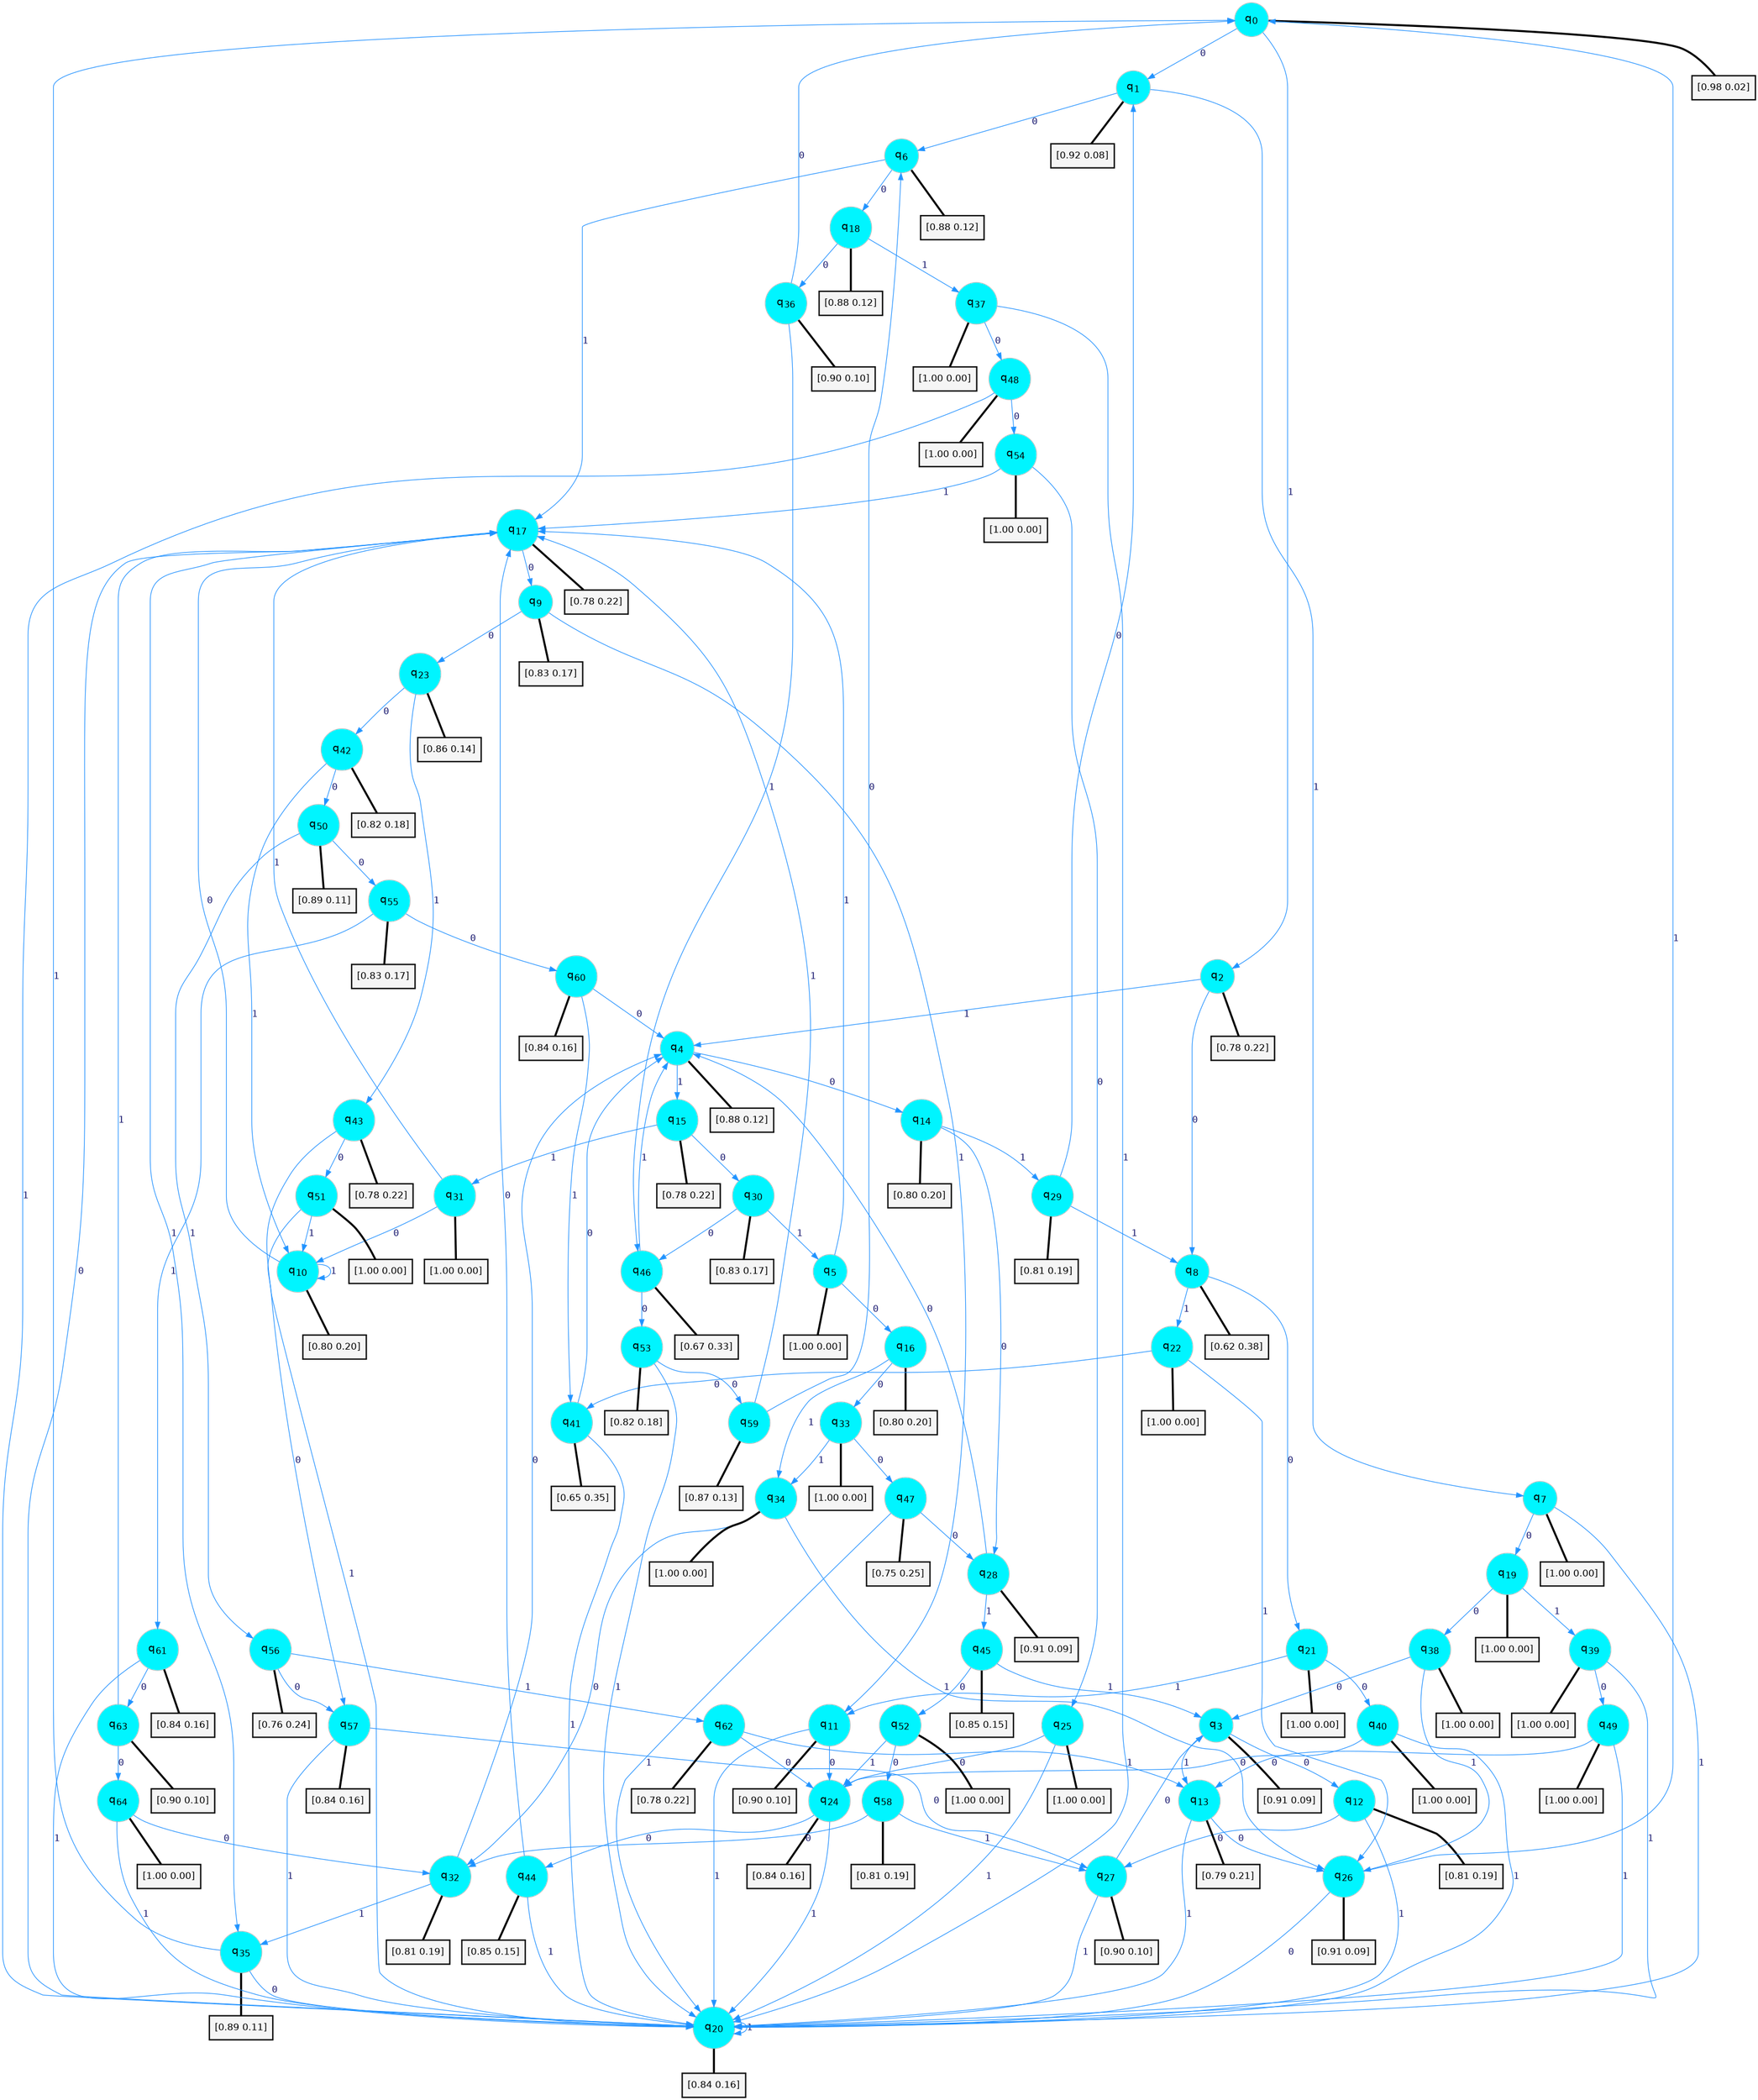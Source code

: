 digraph G {
graph [
bgcolor=transparent, dpi=300, rankdir=TD, size="40,25"];
node [
color=gray, fillcolor=turquoise1, fontcolor=black, fontname=Helvetica, fontsize=16, fontweight=bold, shape=circle, style=filled];
edge [
arrowsize=1, color=dodgerblue1, fontcolor=midnightblue, fontname=courier, fontweight=bold, penwidth=1, style=solid, weight=20];
0[label=<q<SUB>0</SUB>>];
1[label=<q<SUB>1</SUB>>];
2[label=<q<SUB>2</SUB>>];
3[label=<q<SUB>3</SUB>>];
4[label=<q<SUB>4</SUB>>];
5[label=<q<SUB>5</SUB>>];
6[label=<q<SUB>6</SUB>>];
7[label=<q<SUB>7</SUB>>];
8[label=<q<SUB>8</SUB>>];
9[label=<q<SUB>9</SUB>>];
10[label=<q<SUB>10</SUB>>];
11[label=<q<SUB>11</SUB>>];
12[label=<q<SUB>12</SUB>>];
13[label=<q<SUB>13</SUB>>];
14[label=<q<SUB>14</SUB>>];
15[label=<q<SUB>15</SUB>>];
16[label=<q<SUB>16</SUB>>];
17[label=<q<SUB>17</SUB>>];
18[label=<q<SUB>18</SUB>>];
19[label=<q<SUB>19</SUB>>];
20[label=<q<SUB>20</SUB>>];
21[label=<q<SUB>21</SUB>>];
22[label=<q<SUB>22</SUB>>];
23[label=<q<SUB>23</SUB>>];
24[label=<q<SUB>24</SUB>>];
25[label=<q<SUB>25</SUB>>];
26[label=<q<SUB>26</SUB>>];
27[label=<q<SUB>27</SUB>>];
28[label=<q<SUB>28</SUB>>];
29[label=<q<SUB>29</SUB>>];
30[label=<q<SUB>30</SUB>>];
31[label=<q<SUB>31</SUB>>];
32[label=<q<SUB>32</SUB>>];
33[label=<q<SUB>33</SUB>>];
34[label=<q<SUB>34</SUB>>];
35[label=<q<SUB>35</SUB>>];
36[label=<q<SUB>36</SUB>>];
37[label=<q<SUB>37</SUB>>];
38[label=<q<SUB>38</SUB>>];
39[label=<q<SUB>39</SUB>>];
40[label=<q<SUB>40</SUB>>];
41[label=<q<SUB>41</SUB>>];
42[label=<q<SUB>42</SUB>>];
43[label=<q<SUB>43</SUB>>];
44[label=<q<SUB>44</SUB>>];
45[label=<q<SUB>45</SUB>>];
46[label=<q<SUB>46</SUB>>];
47[label=<q<SUB>47</SUB>>];
48[label=<q<SUB>48</SUB>>];
49[label=<q<SUB>49</SUB>>];
50[label=<q<SUB>50</SUB>>];
51[label=<q<SUB>51</SUB>>];
52[label=<q<SUB>52</SUB>>];
53[label=<q<SUB>53</SUB>>];
54[label=<q<SUB>54</SUB>>];
55[label=<q<SUB>55</SUB>>];
56[label=<q<SUB>56</SUB>>];
57[label=<q<SUB>57</SUB>>];
58[label=<q<SUB>58</SUB>>];
59[label=<q<SUB>59</SUB>>];
60[label=<q<SUB>60</SUB>>];
61[label=<q<SUB>61</SUB>>];
62[label=<q<SUB>62</SUB>>];
63[label=<q<SUB>63</SUB>>];
64[label=<q<SUB>64</SUB>>];
65[label="[0.98 0.02]", shape=box,fontcolor=black, fontname=Helvetica, fontsize=14, penwidth=2, fillcolor=whitesmoke,color=black];
66[label="[0.92 0.08]", shape=box,fontcolor=black, fontname=Helvetica, fontsize=14, penwidth=2, fillcolor=whitesmoke,color=black];
67[label="[0.78 0.22]", shape=box,fontcolor=black, fontname=Helvetica, fontsize=14, penwidth=2, fillcolor=whitesmoke,color=black];
68[label="[0.91 0.09]", shape=box,fontcolor=black, fontname=Helvetica, fontsize=14, penwidth=2, fillcolor=whitesmoke,color=black];
69[label="[0.88 0.12]", shape=box,fontcolor=black, fontname=Helvetica, fontsize=14, penwidth=2, fillcolor=whitesmoke,color=black];
70[label="[1.00 0.00]", shape=box,fontcolor=black, fontname=Helvetica, fontsize=14, penwidth=2, fillcolor=whitesmoke,color=black];
71[label="[0.88 0.12]", shape=box,fontcolor=black, fontname=Helvetica, fontsize=14, penwidth=2, fillcolor=whitesmoke,color=black];
72[label="[1.00 0.00]", shape=box,fontcolor=black, fontname=Helvetica, fontsize=14, penwidth=2, fillcolor=whitesmoke,color=black];
73[label="[0.62 0.38]", shape=box,fontcolor=black, fontname=Helvetica, fontsize=14, penwidth=2, fillcolor=whitesmoke,color=black];
74[label="[0.83 0.17]", shape=box,fontcolor=black, fontname=Helvetica, fontsize=14, penwidth=2, fillcolor=whitesmoke,color=black];
75[label="[0.80 0.20]", shape=box,fontcolor=black, fontname=Helvetica, fontsize=14, penwidth=2, fillcolor=whitesmoke,color=black];
76[label="[0.90 0.10]", shape=box,fontcolor=black, fontname=Helvetica, fontsize=14, penwidth=2, fillcolor=whitesmoke,color=black];
77[label="[0.81 0.19]", shape=box,fontcolor=black, fontname=Helvetica, fontsize=14, penwidth=2, fillcolor=whitesmoke,color=black];
78[label="[0.79 0.21]", shape=box,fontcolor=black, fontname=Helvetica, fontsize=14, penwidth=2, fillcolor=whitesmoke,color=black];
79[label="[0.80 0.20]", shape=box,fontcolor=black, fontname=Helvetica, fontsize=14, penwidth=2, fillcolor=whitesmoke,color=black];
80[label="[0.78 0.22]", shape=box,fontcolor=black, fontname=Helvetica, fontsize=14, penwidth=2, fillcolor=whitesmoke,color=black];
81[label="[0.80 0.20]", shape=box,fontcolor=black, fontname=Helvetica, fontsize=14, penwidth=2, fillcolor=whitesmoke,color=black];
82[label="[0.78 0.22]", shape=box,fontcolor=black, fontname=Helvetica, fontsize=14, penwidth=2, fillcolor=whitesmoke,color=black];
83[label="[0.88 0.12]", shape=box,fontcolor=black, fontname=Helvetica, fontsize=14, penwidth=2, fillcolor=whitesmoke,color=black];
84[label="[1.00 0.00]", shape=box,fontcolor=black, fontname=Helvetica, fontsize=14, penwidth=2, fillcolor=whitesmoke,color=black];
85[label="[0.84 0.16]", shape=box,fontcolor=black, fontname=Helvetica, fontsize=14, penwidth=2, fillcolor=whitesmoke,color=black];
86[label="[1.00 0.00]", shape=box,fontcolor=black, fontname=Helvetica, fontsize=14, penwidth=2, fillcolor=whitesmoke,color=black];
87[label="[1.00 0.00]", shape=box,fontcolor=black, fontname=Helvetica, fontsize=14, penwidth=2, fillcolor=whitesmoke,color=black];
88[label="[0.86 0.14]", shape=box,fontcolor=black, fontname=Helvetica, fontsize=14, penwidth=2, fillcolor=whitesmoke,color=black];
89[label="[0.84 0.16]", shape=box,fontcolor=black, fontname=Helvetica, fontsize=14, penwidth=2, fillcolor=whitesmoke,color=black];
90[label="[1.00 0.00]", shape=box,fontcolor=black, fontname=Helvetica, fontsize=14, penwidth=2, fillcolor=whitesmoke,color=black];
91[label="[0.91 0.09]", shape=box,fontcolor=black, fontname=Helvetica, fontsize=14, penwidth=2, fillcolor=whitesmoke,color=black];
92[label="[0.90 0.10]", shape=box,fontcolor=black, fontname=Helvetica, fontsize=14, penwidth=2, fillcolor=whitesmoke,color=black];
93[label="[0.91 0.09]", shape=box,fontcolor=black, fontname=Helvetica, fontsize=14, penwidth=2, fillcolor=whitesmoke,color=black];
94[label="[0.81 0.19]", shape=box,fontcolor=black, fontname=Helvetica, fontsize=14, penwidth=2, fillcolor=whitesmoke,color=black];
95[label="[0.83 0.17]", shape=box,fontcolor=black, fontname=Helvetica, fontsize=14, penwidth=2, fillcolor=whitesmoke,color=black];
96[label="[1.00 0.00]", shape=box,fontcolor=black, fontname=Helvetica, fontsize=14, penwidth=2, fillcolor=whitesmoke,color=black];
97[label="[0.81 0.19]", shape=box,fontcolor=black, fontname=Helvetica, fontsize=14, penwidth=2, fillcolor=whitesmoke,color=black];
98[label="[1.00 0.00]", shape=box,fontcolor=black, fontname=Helvetica, fontsize=14, penwidth=2, fillcolor=whitesmoke,color=black];
99[label="[1.00 0.00]", shape=box,fontcolor=black, fontname=Helvetica, fontsize=14, penwidth=2, fillcolor=whitesmoke,color=black];
100[label="[0.89 0.11]", shape=box,fontcolor=black, fontname=Helvetica, fontsize=14, penwidth=2, fillcolor=whitesmoke,color=black];
101[label="[0.90 0.10]", shape=box,fontcolor=black, fontname=Helvetica, fontsize=14, penwidth=2, fillcolor=whitesmoke,color=black];
102[label="[1.00 0.00]", shape=box,fontcolor=black, fontname=Helvetica, fontsize=14, penwidth=2, fillcolor=whitesmoke,color=black];
103[label="[1.00 0.00]", shape=box,fontcolor=black, fontname=Helvetica, fontsize=14, penwidth=2, fillcolor=whitesmoke,color=black];
104[label="[1.00 0.00]", shape=box,fontcolor=black, fontname=Helvetica, fontsize=14, penwidth=2, fillcolor=whitesmoke,color=black];
105[label="[1.00 0.00]", shape=box,fontcolor=black, fontname=Helvetica, fontsize=14, penwidth=2, fillcolor=whitesmoke,color=black];
106[label="[0.65 0.35]", shape=box,fontcolor=black, fontname=Helvetica, fontsize=14, penwidth=2, fillcolor=whitesmoke,color=black];
107[label="[0.82 0.18]", shape=box,fontcolor=black, fontname=Helvetica, fontsize=14, penwidth=2, fillcolor=whitesmoke,color=black];
108[label="[0.78 0.22]", shape=box,fontcolor=black, fontname=Helvetica, fontsize=14, penwidth=2, fillcolor=whitesmoke,color=black];
109[label="[0.85 0.15]", shape=box,fontcolor=black, fontname=Helvetica, fontsize=14, penwidth=2, fillcolor=whitesmoke,color=black];
110[label="[0.85 0.15]", shape=box,fontcolor=black, fontname=Helvetica, fontsize=14, penwidth=2, fillcolor=whitesmoke,color=black];
111[label="[0.67 0.33]", shape=box,fontcolor=black, fontname=Helvetica, fontsize=14, penwidth=2, fillcolor=whitesmoke,color=black];
112[label="[0.75 0.25]", shape=box,fontcolor=black, fontname=Helvetica, fontsize=14, penwidth=2, fillcolor=whitesmoke,color=black];
113[label="[1.00 0.00]", shape=box,fontcolor=black, fontname=Helvetica, fontsize=14, penwidth=2, fillcolor=whitesmoke,color=black];
114[label="[1.00 0.00]", shape=box,fontcolor=black, fontname=Helvetica, fontsize=14, penwidth=2, fillcolor=whitesmoke,color=black];
115[label="[0.89 0.11]", shape=box,fontcolor=black, fontname=Helvetica, fontsize=14, penwidth=2, fillcolor=whitesmoke,color=black];
116[label="[1.00 0.00]", shape=box,fontcolor=black, fontname=Helvetica, fontsize=14, penwidth=2, fillcolor=whitesmoke,color=black];
117[label="[1.00 0.00]", shape=box,fontcolor=black, fontname=Helvetica, fontsize=14, penwidth=2, fillcolor=whitesmoke,color=black];
118[label="[0.82 0.18]", shape=box,fontcolor=black, fontname=Helvetica, fontsize=14, penwidth=2, fillcolor=whitesmoke,color=black];
119[label="[1.00 0.00]", shape=box,fontcolor=black, fontname=Helvetica, fontsize=14, penwidth=2, fillcolor=whitesmoke,color=black];
120[label="[0.83 0.17]", shape=box,fontcolor=black, fontname=Helvetica, fontsize=14, penwidth=2, fillcolor=whitesmoke,color=black];
121[label="[0.76 0.24]", shape=box,fontcolor=black, fontname=Helvetica, fontsize=14, penwidth=2, fillcolor=whitesmoke,color=black];
122[label="[0.84 0.16]", shape=box,fontcolor=black, fontname=Helvetica, fontsize=14, penwidth=2, fillcolor=whitesmoke,color=black];
123[label="[0.81 0.19]", shape=box,fontcolor=black, fontname=Helvetica, fontsize=14, penwidth=2, fillcolor=whitesmoke,color=black];
124[label="[0.87 0.13]", shape=box,fontcolor=black, fontname=Helvetica, fontsize=14, penwidth=2, fillcolor=whitesmoke,color=black];
125[label="[0.84 0.16]", shape=box,fontcolor=black, fontname=Helvetica, fontsize=14, penwidth=2, fillcolor=whitesmoke,color=black];
126[label="[0.84 0.16]", shape=box,fontcolor=black, fontname=Helvetica, fontsize=14, penwidth=2, fillcolor=whitesmoke,color=black];
127[label="[0.78 0.22]", shape=box,fontcolor=black, fontname=Helvetica, fontsize=14, penwidth=2, fillcolor=whitesmoke,color=black];
128[label="[0.90 0.10]", shape=box,fontcolor=black, fontname=Helvetica, fontsize=14, penwidth=2, fillcolor=whitesmoke,color=black];
129[label="[1.00 0.00]", shape=box,fontcolor=black, fontname=Helvetica, fontsize=14, penwidth=2, fillcolor=whitesmoke,color=black];
0->1 [label=0];
0->2 [label=1];
0->65 [arrowhead=none, penwidth=3,color=black];
1->6 [label=0];
1->7 [label=1];
1->66 [arrowhead=none, penwidth=3,color=black];
2->8 [label=0];
2->4 [label=1];
2->67 [arrowhead=none, penwidth=3,color=black];
3->12 [label=0];
3->13 [label=1];
3->68 [arrowhead=none, penwidth=3,color=black];
4->14 [label=0];
4->15 [label=1];
4->69 [arrowhead=none, penwidth=3,color=black];
5->16 [label=0];
5->17 [label=1];
5->70 [arrowhead=none, penwidth=3,color=black];
6->18 [label=0];
6->17 [label=1];
6->71 [arrowhead=none, penwidth=3,color=black];
7->19 [label=0];
7->20 [label=1];
7->72 [arrowhead=none, penwidth=3,color=black];
8->21 [label=0];
8->22 [label=1];
8->73 [arrowhead=none, penwidth=3,color=black];
9->23 [label=0];
9->11 [label=1];
9->74 [arrowhead=none, penwidth=3,color=black];
10->17 [label=0];
10->10 [label=1];
10->75 [arrowhead=none, penwidth=3,color=black];
11->24 [label=0];
11->20 [label=1];
11->76 [arrowhead=none, penwidth=3,color=black];
12->27 [label=0];
12->20 [label=1];
12->77 [arrowhead=none, penwidth=3,color=black];
13->26 [label=0];
13->20 [label=1];
13->78 [arrowhead=none, penwidth=3,color=black];
14->28 [label=0];
14->29 [label=1];
14->79 [arrowhead=none, penwidth=3,color=black];
15->30 [label=0];
15->31 [label=1];
15->80 [arrowhead=none, penwidth=3,color=black];
16->33 [label=0];
16->34 [label=1];
16->81 [arrowhead=none, penwidth=3,color=black];
17->9 [label=0];
17->35 [label=1];
17->82 [arrowhead=none, penwidth=3,color=black];
18->36 [label=0];
18->37 [label=1];
18->83 [arrowhead=none, penwidth=3,color=black];
19->38 [label=0];
19->39 [label=1];
19->84 [arrowhead=none, penwidth=3,color=black];
20->17 [label=0];
20->20 [label=1];
20->85 [arrowhead=none, penwidth=3,color=black];
21->40 [label=0];
21->11 [label=1];
21->86 [arrowhead=none, penwidth=3,color=black];
22->41 [label=0];
22->26 [label=1];
22->87 [arrowhead=none, penwidth=3,color=black];
23->42 [label=0];
23->43 [label=1];
23->88 [arrowhead=none, penwidth=3,color=black];
24->44 [label=0];
24->20 [label=1];
24->89 [arrowhead=none, penwidth=3,color=black];
25->24 [label=0];
25->20 [label=1];
25->90 [arrowhead=none, penwidth=3,color=black];
26->20 [label=0];
26->0 [label=1];
26->91 [arrowhead=none, penwidth=3,color=black];
27->3 [label=0];
27->20 [label=1];
27->92 [arrowhead=none, penwidth=3,color=black];
28->4 [label=0];
28->45 [label=1];
28->93 [arrowhead=none, penwidth=3,color=black];
29->1 [label=0];
29->8 [label=1];
29->94 [arrowhead=none, penwidth=3,color=black];
30->46 [label=0];
30->5 [label=1];
30->95 [arrowhead=none, penwidth=3,color=black];
31->10 [label=0];
31->17 [label=1];
31->96 [arrowhead=none, penwidth=3,color=black];
32->4 [label=0];
32->35 [label=1];
32->97 [arrowhead=none, penwidth=3,color=black];
33->47 [label=0];
33->34 [label=1];
33->98 [arrowhead=none, penwidth=3,color=black];
34->32 [label=0];
34->26 [label=1];
34->99 [arrowhead=none, penwidth=3,color=black];
35->20 [label=0];
35->0 [label=1];
35->100 [arrowhead=none, penwidth=3,color=black];
36->0 [label=0];
36->46 [label=1];
36->101 [arrowhead=none, penwidth=3,color=black];
37->48 [label=0];
37->20 [label=1];
37->102 [arrowhead=none, penwidth=3,color=black];
38->3 [label=0];
38->26 [label=1];
38->103 [arrowhead=none, penwidth=3,color=black];
39->49 [label=0];
39->20 [label=1];
39->104 [arrowhead=none, penwidth=3,color=black];
40->24 [label=0];
40->20 [label=1];
40->105 [arrowhead=none, penwidth=3,color=black];
41->4 [label=0];
41->20 [label=1];
41->106 [arrowhead=none, penwidth=3,color=black];
42->50 [label=0];
42->10 [label=1];
42->107 [arrowhead=none, penwidth=3,color=black];
43->51 [label=0];
43->20 [label=1];
43->108 [arrowhead=none, penwidth=3,color=black];
44->17 [label=0];
44->20 [label=1];
44->109 [arrowhead=none, penwidth=3,color=black];
45->52 [label=0];
45->3 [label=1];
45->110 [arrowhead=none, penwidth=3,color=black];
46->53 [label=0];
46->4 [label=1];
46->111 [arrowhead=none, penwidth=3,color=black];
47->28 [label=0];
47->20 [label=1];
47->112 [arrowhead=none, penwidth=3,color=black];
48->54 [label=0];
48->20 [label=1];
48->113 [arrowhead=none, penwidth=3,color=black];
49->13 [label=0];
49->20 [label=1];
49->114 [arrowhead=none, penwidth=3,color=black];
50->55 [label=0];
50->56 [label=1];
50->115 [arrowhead=none, penwidth=3,color=black];
51->57 [label=0];
51->10 [label=1];
51->116 [arrowhead=none, penwidth=3,color=black];
52->58 [label=0];
52->24 [label=1];
52->117 [arrowhead=none, penwidth=3,color=black];
53->59 [label=0];
53->20 [label=1];
53->118 [arrowhead=none, penwidth=3,color=black];
54->25 [label=0];
54->17 [label=1];
54->119 [arrowhead=none, penwidth=3,color=black];
55->60 [label=0];
55->61 [label=1];
55->120 [arrowhead=none, penwidth=3,color=black];
56->57 [label=0];
56->62 [label=1];
56->121 [arrowhead=none, penwidth=3,color=black];
57->27 [label=0];
57->20 [label=1];
57->122 [arrowhead=none, penwidth=3,color=black];
58->32 [label=0];
58->27 [label=1];
58->123 [arrowhead=none, penwidth=3,color=black];
59->6 [label=0];
59->17 [label=1];
59->124 [arrowhead=none, penwidth=3,color=black];
60->4 [label=0];
60->41 [label=1];
60->125 [arrowhead=none, penwidth=3,color=black];
61->63 [label=0];
61->20 [label=1];
61->126 [arrowhead=none, penwidth=3,color=black];
62->24 [label=0];
62->13 [label=1];
62->127 [arrowhead=none, penwidth=3,color=black];
63->64 [label=0];
63->17 [label=1];
63->128 [arrowhead=none, penwidth=3,color=black];
64->32 [label=0];
64->20 [label=1];
64->129 [arrowhead=none, penwidth=3,color=black];
}

